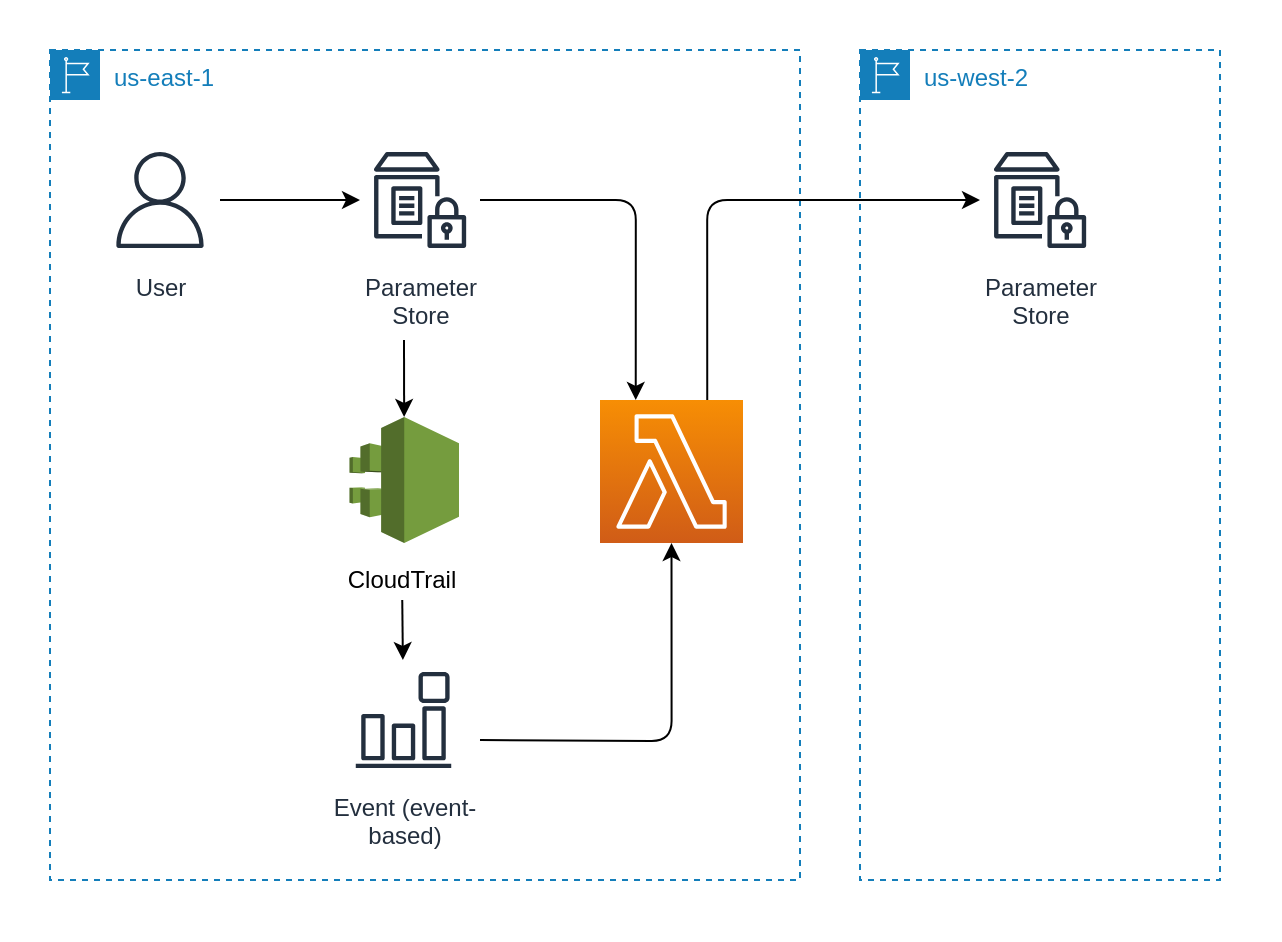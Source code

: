 <mxfile version="15.3.1" type="github"><diagram id="SgqvwFLQirhYFAAUqD-y" name="Page-1"><mxGraphModel dx="781" dy="1145" grid="1" gridSize="10" guides="1" tooltips="1" connect="1" arrows="1" fold="1" page="1" pageScale="1" pageWidth="850" pageHeight="1100" math="0" shadow="0"><root><mxCell id="0"/><mxCell id="1" parent="0"/><mxCell id="-ysOeS7kntIaexoOYo9X-21" value="" style="rounded=0;whiteSpace=wrap;html=1;strokeColor=none;" vertex="1" parent="1"><mxGeometry x="60" y="30" width="640" height="470" as="geometry"/></mxCell><mxCell id="-ysOeS7kntIaexoOYo9X-2" value="us-east-1" style="points=[[0,0],[0.25,0],[0.5,0],[0.75,0],[1,0],[1,0.25],[1,0.5],[1,0.75],[1,1],[0.75,1],[0.5,1],[0.25,1],[0,1],[0,0.75],[0,0.5],[0,0.25]];outlineConnect=0;gradientColor=none;html=1;whiteSpace=wrap;fontSize=12;fontStyle=0;shape=mxgraph.aws4.group;grIcon=mxgraph.aws4.group_region;strokeColor=#147EBA;fillColor=none;verticalAlign=top;align=left;spacingLeft=30;fontColor=#147EBA;dashed=1;" vertex="1" parent="1"><mxGeometry x="85" y="55" width="375" height="415" as="geometry"/></mxCell><mxCell id="-ysOeS7kntIaexoOYo9X-1" value="Parameter&#10;Store" style="sketch=0;outlineConnect=0;fontColor=#232F3E;gradientColor=none;strokeColor=#232F3E;fillColor=#ffffff;dashed=0;verticalLabelPosition=bottom;verticalAlign=top;align=center;html=1;fontSize=12;fontStyle=0;aspect=fixed;shape=mxgraph.aws4.resourceIcon;resIcon=mxgraph.aws4.parameter_store;" vertex="1" parent="1"><mxGeometry x="240" y="100" width="60" height="60" as="geometry"/></mxCell><mxCell id="-ysOeS7kntIaexoOYo9X-3" value="User" style="sketch=0;outlineConnect=0;fontColor=#232F3E;gradientColor=none;strokeColor=#232F3E;fillColor=#ffffff;dashed=0;verticalLabelPosition=bottom;verticalAlign=top;align=center;html=1;fontSize=12;fontStyle=0;aspect=fixed;shape=mxgraph.aws4.resourceIcon;resIcon=mxgraph.aws4.user;" vertex="1" parent="1"><mxGeometry x="110" y="100" width="60" height="60" as="geometry"/></mxCell><mxCell id="-ysOeS7kntIaexoOYo9X-4" value="" style="outlineConnect=0;dashed=0;verticalLabelPosition=bottom;verticalAlign=top;align=center;html=1;shape=mxgraph.aws3.cloudtrail;fillColor=#759C3E;gradientColor=none;" vertex="1" parent="1"><mxGeometry x="234.75" y="238.5" width="54.75" height="63" as="geometry"/></mxCell><mxCell id="-ysOeS7kntIaexoOYo9X-6" value="Event (event-&#10;based)" style="sketch=0;outlineConnect=0;fontColor=#232F3E;gradientColor=none;strokeColor=#232F3E;fillColor=#ffffff;dashed=0;verticalLabelPosition=bottom;verticalAlign=top;align=center;html=1;fontSize=12;fontStyle=0;aspect=fixed;shape=mxgraph.aws4.resourceIcon;resIcon=mxgraph.aws4.event_event_based;" vertex="1" parent="1"><mxGeometry x="231.75" y="360" width="60" height="60" as="geometry"/></mxCell><mxCell id="-ysOeS7kntIaexoOYo9X-7" value="" style="sketch=0;points=[[0,0,0],[0.25,0,0],[0.5,0,0],[0.75,0,0],[1,0,0],[0,1,0],[0.25,1,0],[0.5,1,0],[0.75,1,0],[1,1,0],[0,0.25,0],[0,0.5,0],[0,0.75,0],[1,0.25,0],[1,0.5,0],[1,0.75,0]];outlineConnect=0;fontColor=#232F3E;gradientColor=#F78E04;gradientDirection=north;fillColor=#D05C17;strokeColor=#ffffff;dashed=0;verticalLabelPosition=bottom;verticalAlign=top;align=center;html=1;fontSize=12;fontStyle=0;aspect=fixed;shape=mxgraph.aws4.resourceIcon;resIcon=mxgraph.aws4.lambda;" vertex="1" parent="1"><mxGeometry x="360" y="230" width="71.5" height="71.5" as="geometry"/></mxCell><mxCell id="-ysOeS7kntIaexoOYo9X-8" value="us-west-2" style="points=[[0,0],[0.25,0],[0.5,0],[0.75,0],[1,0],[1,0.25],[1,0.5],[1,0.75],[1,1],[0.75,1],[0.5,1],[0.25,1],[0,1],[0,0.75],[0,0.5],[0,0.25]];outlineConnect=0;gradientColor=none;html=1;whiteSpace=wrap;fontSize=12;fontStyle=0;shape=mxgraph.aws4.group;grIcon=mxgraph.aws4.group_region;strokeColor=#147EBA;fillColor=none;verticalAlign=top;align=left;spacingLeft=30;fontColor=#147EBA;dashed=1;" vertex="1" parent="1"><mxGeometry x="490" y="55" width="180" height="415" as="geometry"/></mxCell><mxCell id="-ysOeS7kntIaexoOYo9X-9" value="Parameter&#10;Store" style="sketch=0;outlineConnect=0;fontColor=#232F3E;gradientColor=none;strokeColor=#232F3E;fillColor=#ffffff;dashed=0;verticalLabelPosition=bottom;verticalAlign=top;align=center;html=1;fontSize=12;fontStyle=0;aspect=fixed;shape=mxgraph.aws4.resourceIcon;resIcon=mxgraph.aws4.parameter_store;" vertex="1" parent="1"><mxGeometry x="550" y="100" width="60" height="60" as="geometry"/></mxCell><mxCell id="-ysOeS7kntIaexoOYo9X-11" value="" style="endArrow=classic;html=1;edgeStyle=orthogonalEdgeStyle;exitX=0.75;exitY=0;exitDx=0;exitDy=0;exitPerimeter=0;" edge="1" parent="1" source="-ysOeS7kntIaexoOYo9X-7" target="-ysOeS7kntIaexoOYo9X-9"><mxGeometry width="50" height="50" relative="1" as="geometry"><mxPoint x="400" y="220" as="sourcePoint"/><mxPoint x="410" y="190" as="targetPoint"/><Array as="points"><mxPoint x="414" y="130"/></Array></mxGeometry></mxCell><mxCell id="-ysOeS7kntIaexoOYo9X-12" value="" style="endArrow=classic;html=1;" edge="1" parent="1" target="-ysOeS7kntIaexoOYo9X-1"><mxGeometry width="50" height="50" relative="1" as="geometry"><mxPoint x="170" y="130" as="sourcePoint"/><mxPoint x="220" y="80" as="targetPoint"/></mxGeometry></mxCell><mxCell id="-ysOeS7kntIaexoOYo9X-15" value="CloudTrail" style="text;html=1;strokeColor=none;fillColor=none;align=center;verticalAlign=middle;whiteSpace=wrap;rounded=0;" vertex="1" parent="1"><mxGeometry x="241.13" y="310" width="40" height="20" as="geometry"/></mxCell><mxCell id="-ysOeS7kntIaexoOYo9X-16" value="" style="endArrow=classic;html=1;entryX=0.5;entryY=1;entryDx=0;entryDy=0;entryPerimeter=0;edgeStyle=orthogonalEdgeStyle;" edge="1" parent="1" target="-ysOeS7kntIaexoOYo9X-7"><mxGeometry width="50" height="50" relative="1" as="geometry"><mxPoint x="300" y="400" as="sourcePoint"/><mxPoint x="350" y="350" as="targetPoint"/></mxGeometry></mxCell><mxCell id="-ysOeS7kntIaexoOYo9X-18" value="" style="endArrow=classic;html=1;entryX=0.25;entryY=0;entryDx=0;entryDy=0;entryPerimeter=0;edgeStyle=orthogonalEdgeStyle;" edge="1" parent="1" source="-ysOeS7kntIaexoOYo9X-1" target="-ysOeS7kntIaexoOYo9X-7"><mxGeometry width="50" height="50" relative="1" as="geometry"><mxPoint x="400" y="390" as="sourcePoint"/><mxPoint x="450" y="340" as="targetPoint"/></mxGeometry></mxCell><mxCell id="-ysOeS7kntIaexoOYo9X-19" value="" style="endArrow=classic;html=1;" edge="1" parent="1" target="-ysOeS7kntIaexoOYo9X-4"><mxGeometry width="50" height="50" relative="1" as="geometry"><mxPoint x="262" y="200" as="sourcePoint"/><mxPoint x="450" y="340" as="targetPoint"/></mxGeometry></mxCell><mxCell id="-ysOeS7kntIaexoOYo9X-20" value="" style="endArrow=classic;html=1;exitX=0.5;exitY=1;exitDx=0;exitDy=0;" edge="1" parent="1" source="-ysOeS7kntIaexoOYo9X-15" target="-ysOeS7kntIaexoOYo9X-6"><mxGeometry width="50" height="50" relative="1" as="geometry"><mxPoint x="272" y="210" as="sourcePoint"/><mxPoint x="272.069" y="248.5" as="targetPoint"/></mxGeometry></mxCell></root></mxGraphModel></diagram></mxfile>